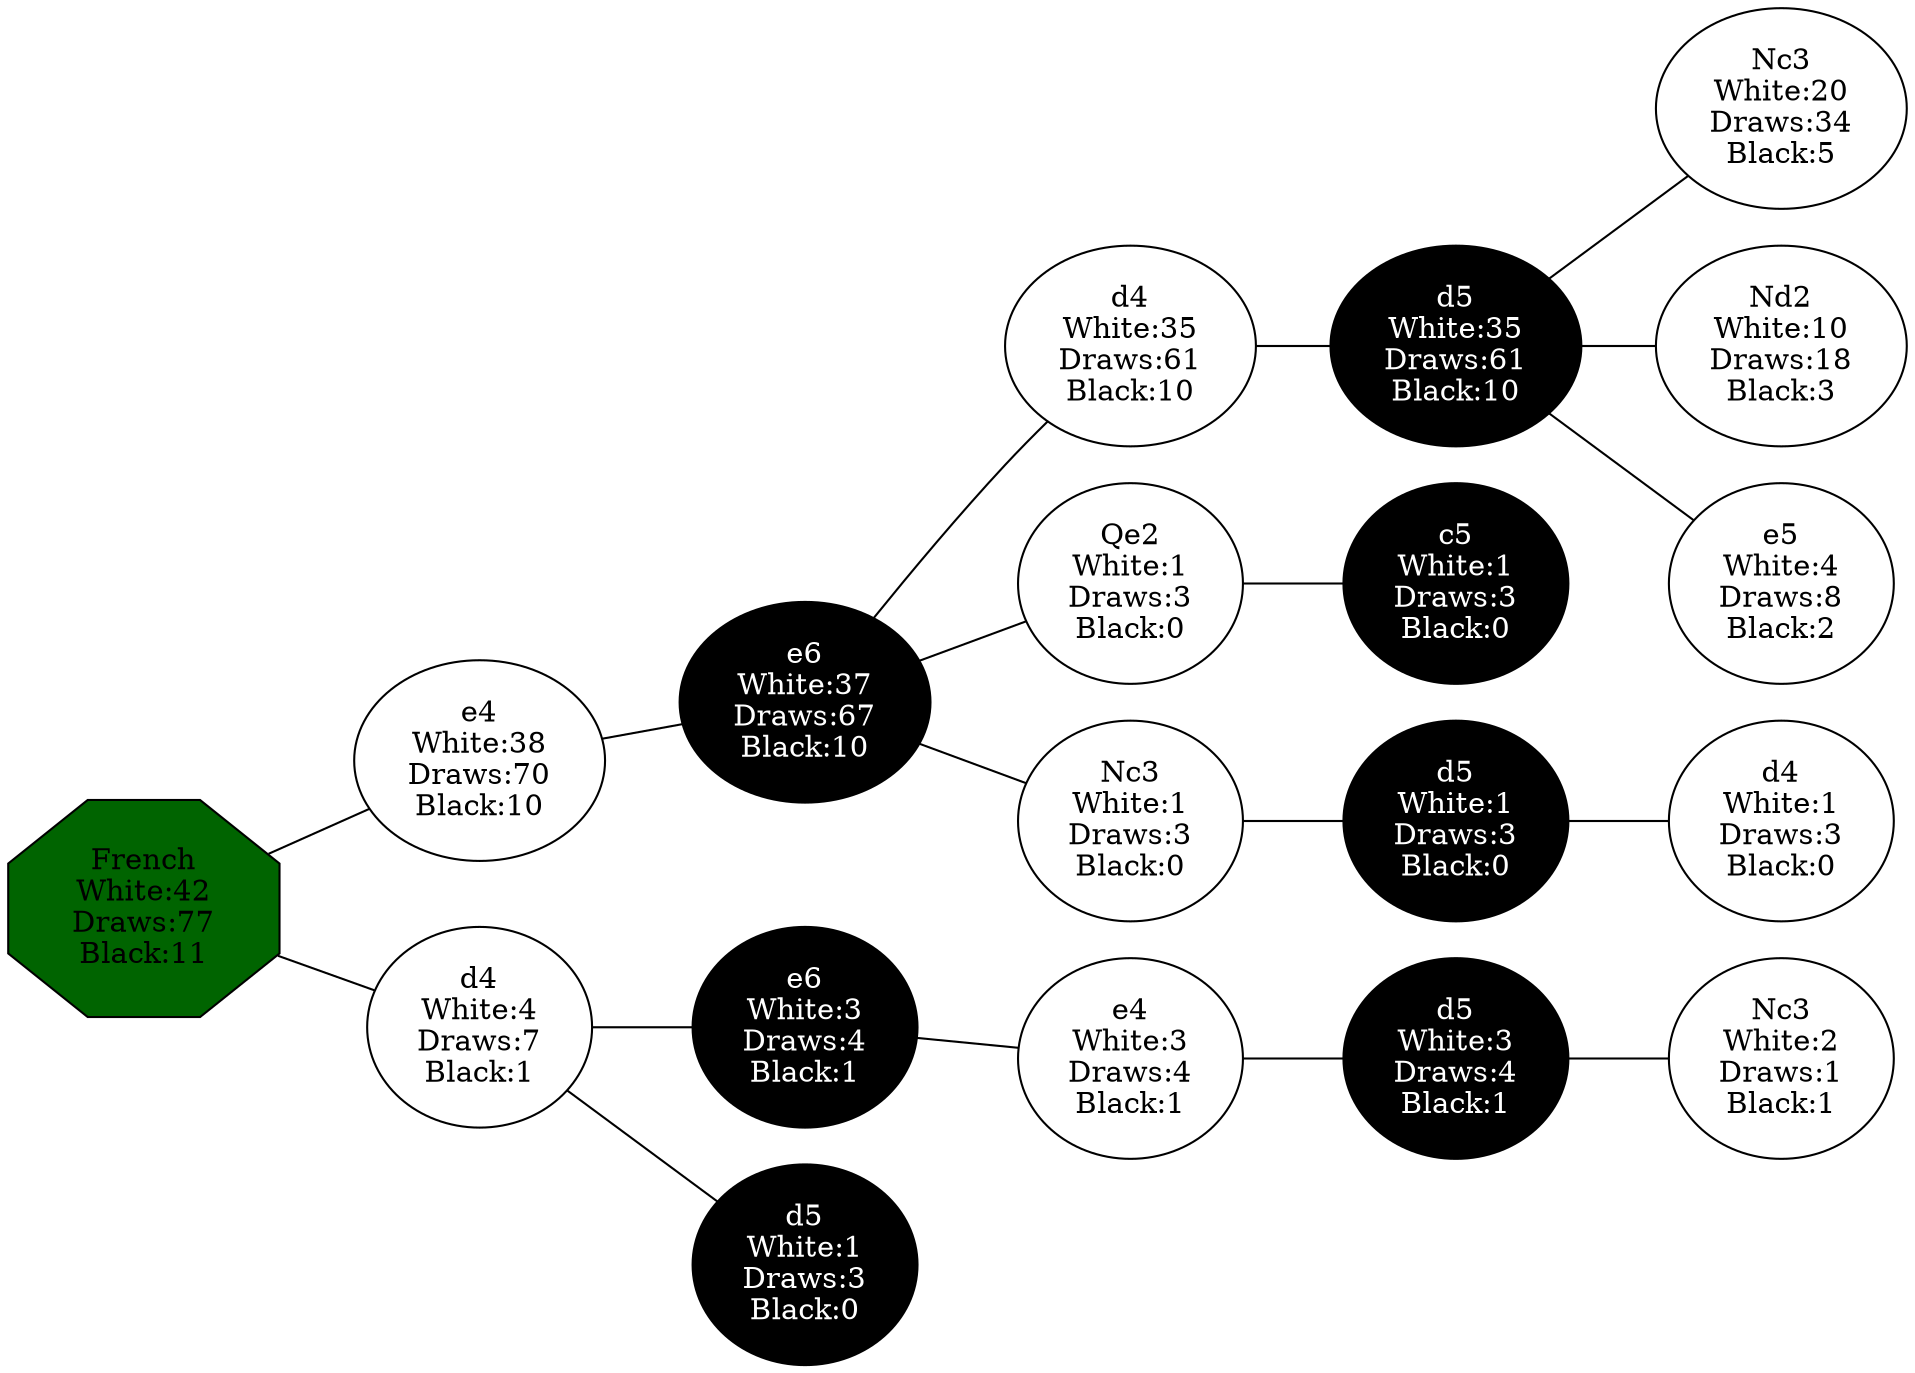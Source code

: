 graph ChessOpenings {
	rankdir="LR";
	0 [label = "French
White:42
Draws:77
Black:11", style = filled, fillcolor = black, fontcolor = white]; 
	1 [label = "e4
White:38
Draws:70
Black:10"]; 
	2 [label = "e6
White:37
Draws:67
Black:10", style = filled, fillcolor = black, fontcolor = white]; 
	3 [label = "d4
White:35
Draws:61
Black:10"]; 
	4 [label = "d5
White:35
Draws:61
Black:10", style = filled, fillcolor = black, fontcolor = white]; 
	5 [label = "Nc3
White:20
Draws:34
Black:5"]; 
	6 [label = "Qe2
White:1
Draws:3
Black:0"]; 
	7 [label = "c5
White:1
Draws:3
Black:0", style = filled, fillcolor = black, fontcolor = white]; 
	9 [label = "Nd2
White:10
Draws:18
Black:3"]; 
	10 [label = "e5
White:4
Draws:8
Black:2"]; 
	11 [label = "Nc3
White:1
Draws:3
Black:0"]; 
	12 [label = "d5
White:1
Draws:3
Black:0", style = filled, fillcolor = black, fontcolor = white]; 
	13 [label = "d4
White:1
Draws:3
Black:0"]; 
	14 [label = "d4
White:4
Draws:7
Black:1"]; 
	15 [label = "e6
White:3
Draws:4
Black:1", style = filled, fillcolor = black, fontcolor = white]; 
	16 [label = "e4
White:3
Draws:4
Black:1"]; 
	17 [label = "d5
White:3
Draws:4
Black:1", style = filled, fillcolor = black, fontcolor = white]; 
	18 [label = "Nc3
White:2
Draws:1
Black:1"]; 
	23 [label = "d5
White:1
Draws:3
Black:0", style = filled, fillcolor = black, fontcolor = white]; 
	0 -- 1;
	1 -- 2;
	2 -- 3;
	3 -- 4;
	4 -- 5;
	2 -- 6;
	6 -- 7;
	4 -- 9;
	4 -- 10;
	2 -- 11;
	11 -- 12;
	12 -- 13;
	0 -- 14;
	14 -- 15;
	15 -- 16;
	16 -- 17;
	17 -- 18;
	14 -- 23;
	0 [label = "French
White:42
Draws:77
Black:11", shape = octagon, style = filled, fillcolor = darkgreen, fontcolor = black]; 
}